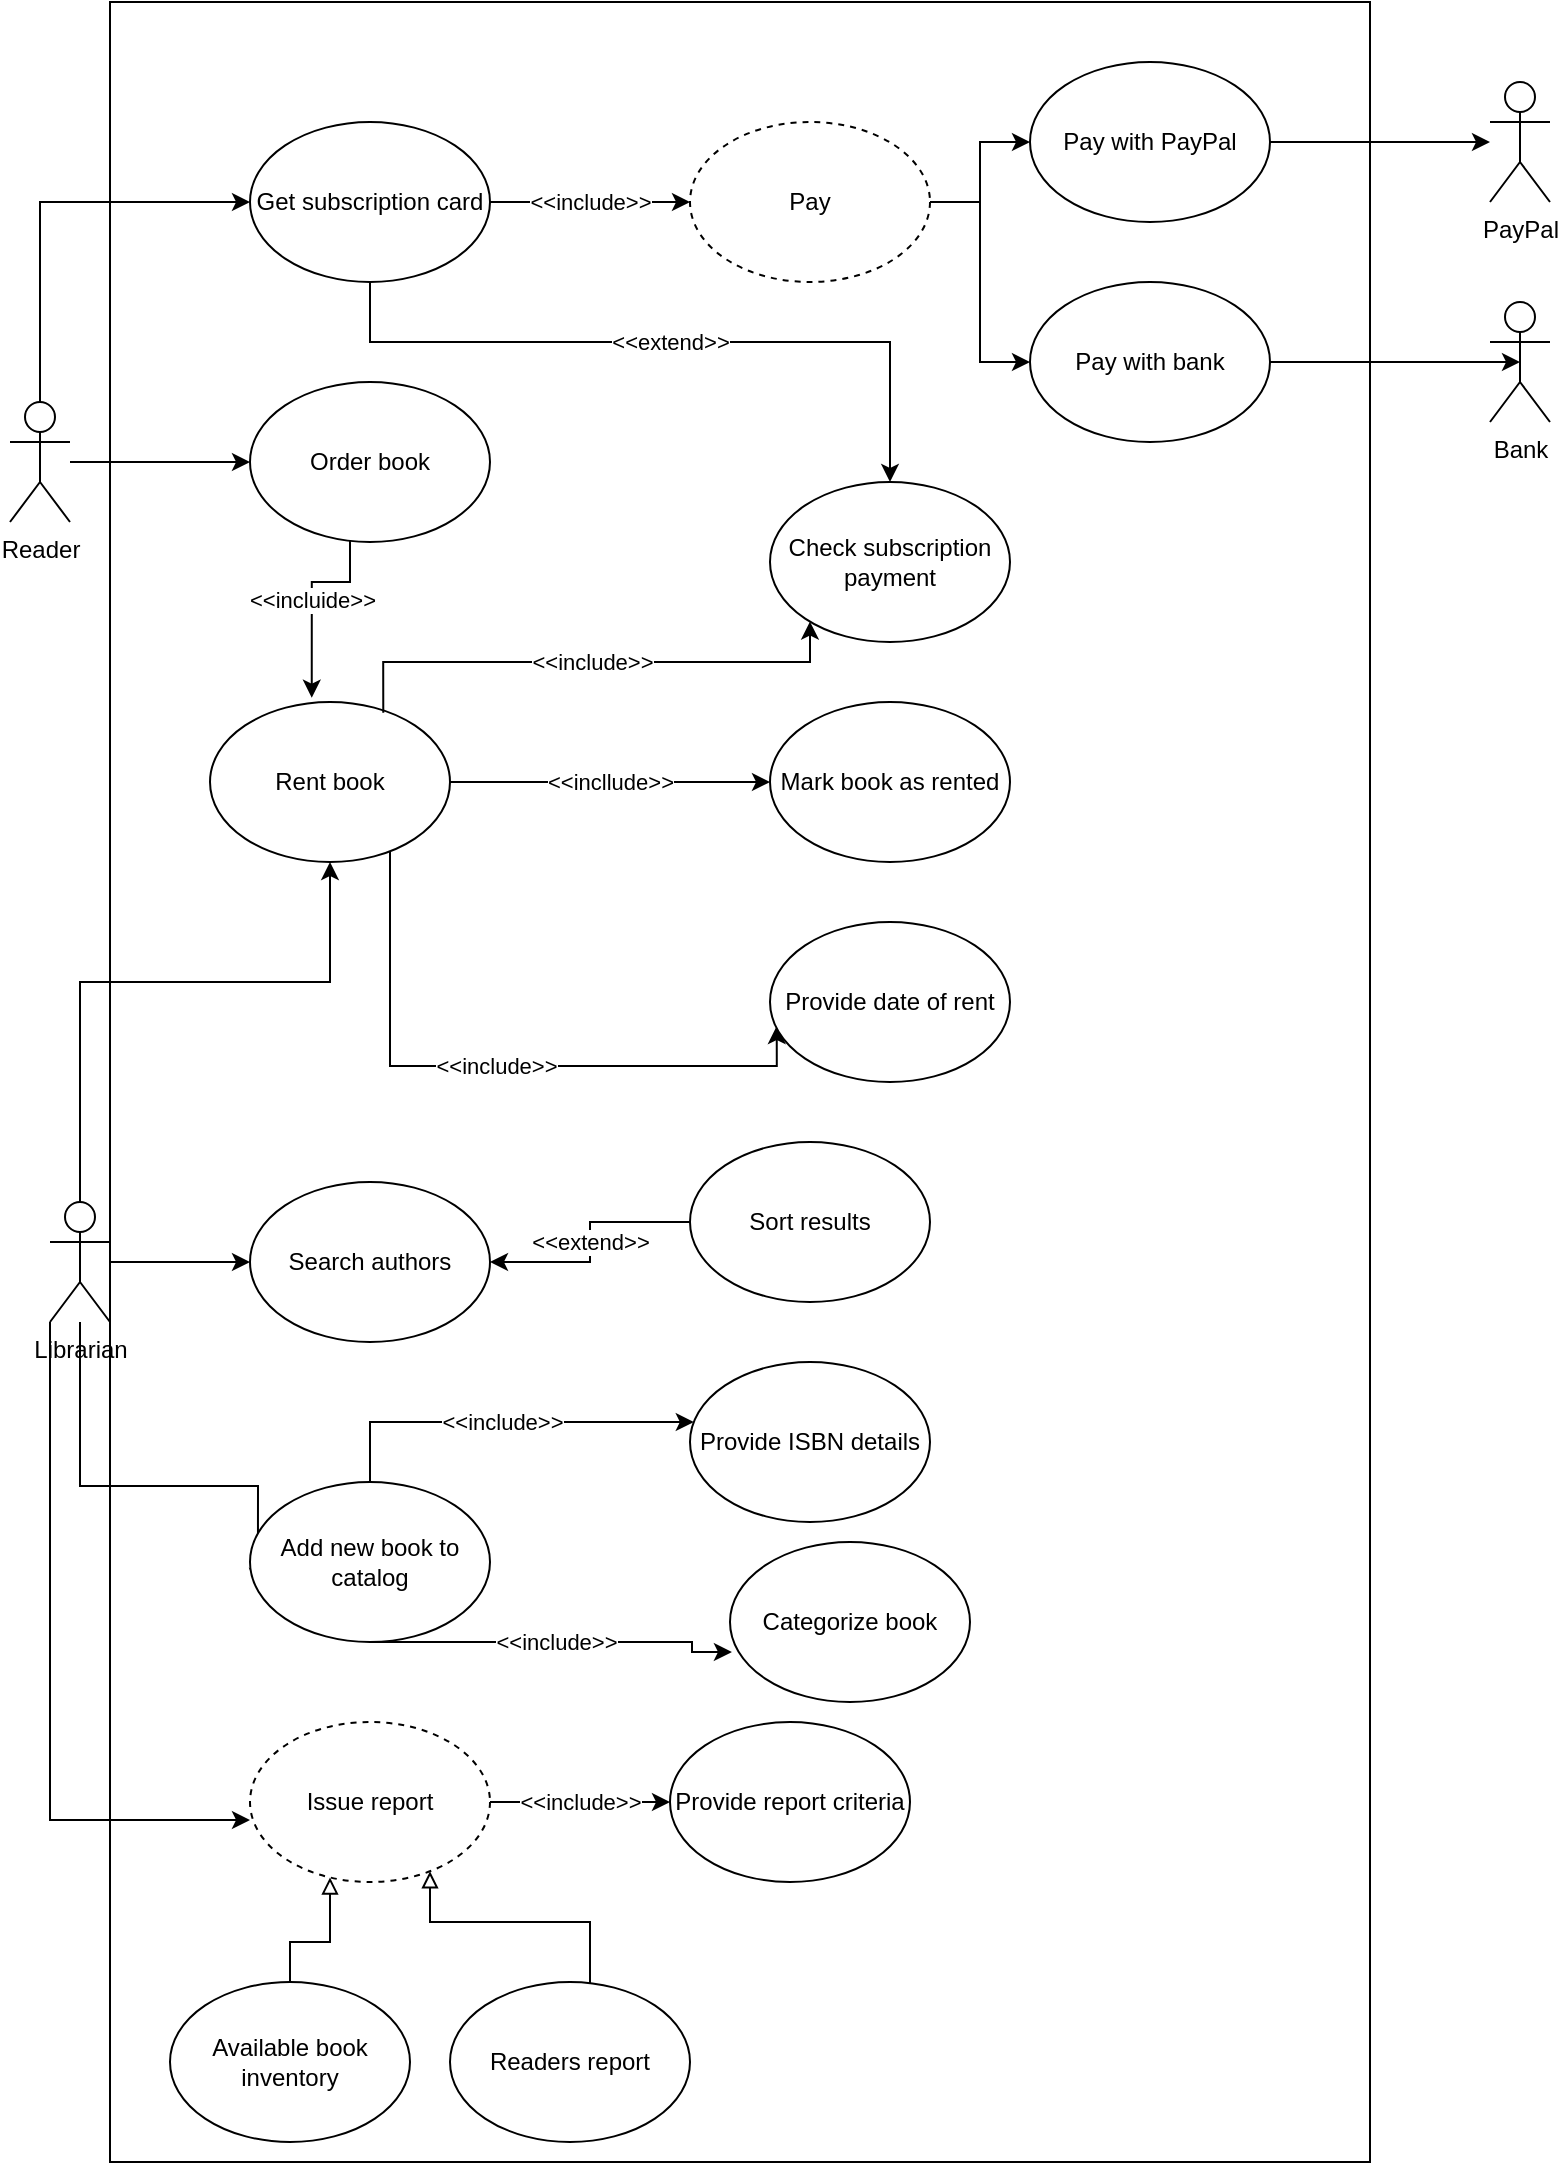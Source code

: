 <mxfile version="15.5.9"><diagram id="fwvCdL1692Xbh_qZWH8l" name="lab-01-use-case"><mxGraphModel dx="1422" dy="766" grid="1" gridSize="10" guides="1" tooltips="1" connect="1" arrows="1" fold="1" page="1" pageScale="1" pageWidth="850" pageHeight="1100" math="0" shadow="0"><root><mxCell id="0"/><mxCell id="1" parent="0"/><mxCell id="c_p8ajwpkvLLJaVQn7cA-35" value="" style="rounded=0;whiteSpace=wrap;html=1;strokeColor=default;" vertex="1" parent="1"><mxGeometry x="60" y="10" width="630" height="1080" as="geometry"/></mxCell><mxCell id="c_p8ajwpkvLLJaVQn7cA-32" value="&amp;lt;&amp;lt;incllude&amp;gt;&amp;gt;" style="edgeStyle=orthogonalEdgeStyle;rounded=0;orthogonalLoop=1;jettySize=auto;html=1;endArrow=classic;endFill=1;" edge="1" parent="1" source="K0Y2ng4Hr_tqsVySQrhE-3" target="K0Y2ng4Hr_tqsVySQrhE-26"><mxGeometry relative="1" as="geometry"/></mxCell><mxCell id="c_p8ajwpkvLLJaVQn7cA-33" value="&amp;lt;&amp;lt;include&amp;gt;&amp;gt;" style="edgeStyle=orthogonalEdgeStyle;rounded=0;orthogonalLoop=1;jettySize=auto;html=1;entryX=0.028;entryY=0.65;entryDx=0;entryDy=0;entryPerimeter=0;endArrow=classic;endFill=1;" edge="1" parent="1" source="K0Y2ng4Hr_tqsVySQrhE-3" target="K0Y2ng4Hr_tqsVySQrhE-55"><mxGeometry relative="1" as="geometry"><Array as="points"><mxPoint x="200" y="542"/></Array></mxGeometry></mxCell><mxCell id="K0Y2ng4Hr_tqsVySQrhE-3" value="Rent book" style="ellipse;whiteSpace=wrap;html=1;" parent="1" vertex="1"><mxGeometry x="110" y="360" width="120" height="80" as="geometry"/></mxCell><mxCell id="K0Y2ng4Hr_tqsVySQrhE-50" value="&amp;lt;&amp;lt;include&amp;gt;&amp;gt;" style="edgeStyle=orthogonalEdgeStyle;rounded=0;orthogonalLoop=1;jettySize=auto;html=1;exitX=0.722;exitY=0.067;exitDx=0;exitDy=0;exitPerimeter=0;" parent="1" source="K0Y2ng4Hr_tqsVySQrhE-3" target="K0Y2ng4Hr_tqsVySQrhE-49" edge="1"><mxGeometry relative="1" as="geometry"><mxPoint x="250" y="340" as="sourcePoint"/><Array as="points"><mxPoint x="197" y="340"/><mxPoint x="410" y="340"/></Array></mxGeometry></mxCell><mxCell id="c_p8ajwpkvLLJaVQn7cA-4" style="edgeStyle=orthogonalEdgeStyle;rounded=0;orthogonalLoop=1;jettySize=auto;html=1;endArrow=classic;endFill=1;" edge="1" parent="1" source="K0Y2ng4Hr_tqsVySQrhE-8" target="K0Y2ng4Hr_tqsVySQrhE-3"><mxGeometry relative="1" as="geometry"><Array as="points"><mxPoint x="45" y="500"/></Array></mxGeometry></mxCell><mxCell id="c_p8ajwpkvLLJaVQn7cA-5" style="edgeStyle=orthogonalEdgeStyle;rounded=0;orthogonalLoop=1;jettySize=auto;html=1;entryX=0;entryY=0.5;entryDx=0;entryDy=0;endArrow=classic;endFill=1;" edge="1" parent="1" source="K0Y2ng4Hr_tqsVySQrhE-8" target="K0Y2ng4Hr_tqsVySQrhE-45"><mxGeometry relative="1" as="geometry"/></mxCell><mxCell id="c_p8ajwpkvLLJaVQn7cA-6" style="edgeStyle=orthogonalEdgeStyle;rounded=0;orthogonalLoop=1;jettySize=auto;html=1;entryX=0.033;entryY=0.65;entryDx=0;entryDy=0;entryPerimeter=0;endArrow=classic;endFill=1;" edge="1" parent="1" source="K0Y2ng4Hr_tqsVySQrhE-8" target="K0Y2ng4Hr_tqsVySQrhE-22"><mxGeometry relative="1" as="geometry"><Array as="points"><mxPoint x="45" y="752"/></Array></mxGeometry></mxCell><mxCell id="c_p8ajwpkvLLJaVQn7cA-7" style="edgeStyle=orthogonalEdgeStyle;rounded=0;orthogonalLoop=1;jettySize=auto;html=1;entryX=0;entryY=0.613;entryDx=0;entryDy=0;entryPerimeter=0;endArrow=classic;endFill=1;" edge="1" parent="1" source="K0Y2ng4Hr_tqsVySQrhE-8" target="K0Y2ng4Hr_tqsVySQrhE-9"><mxGeometry relative="1" as="geometry"><Array as="points"><mxPoint x="30" y="919"/></Array></mxGeometry></mxCell><mxCell id="K0Y2ng4Hr_tqsVySQrhE-8" value="Librarian" style="shape=umlActor;verticalLabelPosition=bottom;verticalAlign=top;html=1;outlineConnect=0;" parent="1" vertex="1"><mxGeometry x="30" y="610" width="30" height="60" as="geometry"/></mxCell><mxCell id="K0Y2ng4Hr_tqsVySQrhE-14" value="&amp;lt;&amp;lt;include&amp;gt;&amp;gt;" style="edgeStyle=orthogonalEdgeStyle;rounded=0;orthogonalLoop=1;jettySize=auto;html=1;entryX=0;entryY=0.5;entryDx=0;entryDy=0;" parent="1" source="K0Y2ng4Hr_tqsVySQrhE-9" target="K0Y2ng4Hr_tqsVySQrhE-13" edge="1"><mxGeometry relative="1" as="geometry"><mxPoint x="262" y="930" as="sourcePoint"/><mxPoint x="440" y="930" as="targetPoint"/></mxGeometry></mxCell><mxCell id="K0Y2ng4Hr_tqsVySQrhE-59" style="edgeStyle=orthogonalEdgeStyle;rounded=0;orthogonalLoop=1;jettySize=auto;html=1;endArrow=block;endFill=0;" parent="1" source="K0Y2ng4Hr_tqsVySQrhE-57" target="K0Y2ng4Hr_tqsVySQrhE-9" edge="1"><mxGeometry relative="1" as="geometry"><Array as="points"><mxPoint x="300" y="970"/><mxPoint x="220" y="970"/></Array></mxGeometry></mxCell><mxCell id="K0Y2ng4Hr_tqsVySQrhE-9" value="Issue report" style="ellipse;whiteSpace=wrap;html=1;dashed=1;" parent="1" vertex="1"><mxGeometry x="130" y="870" width="120" height="80" as="geometry"/></mxCell><mxCell id="K0Y2ng4Hr_tqsVySQrhE-13" value="Provide report criteria" style="ellipse;whiteSpace=wrap;html=1;" parent="1" vertex="1"><mxGeometry x="340" y="870" width="120" height="80" as="geometry"/></mxCell><mxCell id="K0Y2ng4Hr_tqsVySQrhE-40" value="&amp;lt;&amp;lt;include&amp;gt;&amp;gt;" style="edgeStyle=orthogonalEdgeStyle;rounded=0;orthogonalLoop=1;jettySize=auto;html=1;" parent="1" source="K0Y2ng4Hr_tqsVySQrhE-22" target="K0Y2ng4Hr_tqsVySQrhE-39" edge="1"><mxGeometry relative="1" as="geometry"><Array as="points"><mxPoint x="190" y="720"/></Array></mxGeometry></mxCell><mxCell id="K0Y2ng4Hr_tqsVySQrhE-42" value="&amp;lt;&amp;lt;include&amp;gt;&amp;gt;" style="edgeStyle=orthogonalEdgeStyle;rounded=0;orthogonalLoop=1;jettySize=auto;html=1;entryX=0.008;entryY=0.688;entryDx=0;entryDy=0;entryPerimeter=0;" parent="1" source="K0Y2ng4Hr_tqsVySQrhE-22" target="K0Y2ng4Hr_tqsVySQrhE-41" edge="1"><mxGeometry relative="1" as="geometry"><mxPoint x="191" y="760" as="sourcePoint"/><mxPoint x="260" y="830" as="targetPoint"/><Array as="points"><mxPoint x="351" y="830"/></Array></mxGeometry></mxCell><mxCell id="K0Y2ng4Hr_tqsVySQrhE-22" value="Add new book to catalog" style="ellipse;whiteSpace=wrap;html=1;" parent="1" vertex="1"><mxGeometry x="130" y="750" width="120" height="80" as="geometry"/></mxCell><mxCell id="K0Y2ng4Hr_tqsVySQrhE-26" value="Mark book as rented" style="ellipse;whiteSpace=wrap;html=1;" parent="1" vertex="1"><mxGeometry x="390" y="360" width="120" height="80" as="geometry"/></mxCell><mxCell id="K0Y2ng4Hr_tqsVySQrhE-39" value="Provide ISBN details" style="ellipse;whiteSpace=wrap;html=1;" parent="1" vertex="1"><mxGeometry x="350" y="690" width="120" height="80" as="geometry"/></mxCell><mxCell id="K0Y2ng4Hr_tqsVySQrhE-41" value="Categorize book" style="ellipse;whiteSpace=wrap;html=1;" parent="1" vertex="1"><mxGeometry x="370" y="780" width="120" height="80" as="geometry"/></mxCell><mxCell id="K0Y2ng4Hr_tqsVySQrhE-48" value="&amp;lt;&amp;lt;extend&amp;gt;&amp;gt;" style="edgeStyle=orthogonalEdgeStyle;rounded=0;orthogonalLoop=1;jettySize=auto;html=1;" parent="1" source="K0Y2ng4Hr_tqsVySQrhE-47" target="K0Y2ng4Hr_tqsVySQrhE-45" edge="1"><mxGeometry relative="1" as="geometry"/></mxCell><mxCell id="K0Y2ng4Hr_tqsVySQrhE-45" value="Search authors" style="ellipse;whiteSpace=wrap;html=1;" parent="1" vertex="1"><mxGeometry x="130" y="600" width="120" height="80" as="geometry"/></mxCell><mxCell id="K0Y2ng4Hr_tqsVySQrhE-47" value="Sort results" style="ellipse;whiteSpace=wrap;html=1;" parent="1" vertex="1"><mxGeometry x="350" y="580" width="120" height="80" as="geometry"/></mxCell><mxCell id="c_p8ajwpkvLLJaVQn7cA-37" value="&amp;lt;&amp;lt;extend&amp;gt;&amp;gt;" style="edgeStyle=orthogonalEdgeStyle;rounded=0;orthogonalLoop=1;jettySize=auto;html=1;endArrow=classic;endFill=1;exitX=0.5;exitY=1;exitDx=0;exitDy=0;" edge="1" parent="1" source="c_p8ajwpkvLLJaVQn7cA-9" target="K0Y2ng4Hr_tqsVySQrhE-49"><mxGeometry relative="1" as="geometry"><Array as="points"><mxPoint x="190" y="180"/><mxPoint x="450" y="180"/></Array></mxGeometry></mxCell><mxCell id="K0Y2ng4Hr_tqsVySQrhE-49" value="Check subscription payment" style="ellipse;whiteSpace=wrap;html=1;" parent="1" vertex="1"><mxGeometry x="390" y="250" width="120" height="80" as="geometry"/></mxCell><mxCell id="K0Y2ng4Hr_tqsVySQrhE-55" value="Provide date of rent" style="ellipse;whiteSpace=wrap;html=1;" parent="1" vertex="1"><mxGeometry x="390" y="470" width="120" height="80" as="geometry"/></mxCell><mxCell id="K0Y2ng4Hr_tqsVySQrhE-58" style="edgeStyle=orthogonalEdgeStyle;rounded=0;orthogonalLoop=1;jettySize=auto;html=1;endArrow=block;endFill=0;" parent="1" source="K0Y2ng4Hr_tqsVySQrhE-56" target="K0Y2ng4Hr_tqsVySQrhE-9" edge="1"><mxGeometry relative="1" as="geometry"><Array as="points"><mxPoint x="150" y="980"/><mxPoint x="170" y="980"/></Array></mxGeometry></mxCell><mxCell id="K0Y2ng4Hr_tqsVySQrhE-56" value="Available book inventory" style="ellipse;whiteSpace=wrap;html=1;" parent="1" vertex="1"><mxGeometry x="90" y="1000" width="120" height="80" as="geometry"/></mxCell><mxCell id="K0Y2ng4Hr_tqsVySQrhE-57" value="Readers report" style="ellipse;whiteSpace=wrap;html=1;" parent="1" vertex="1"><mxGeometry x="230" y="1000" width="120" height="80" as="geometry"/></mxCell><mxCell id="c_p8ajwpkvLLJaVQn7cA-25" style="edgeStyle=orthogonalEdgeStyle;rounded=0;orthogonalLoop=1;jettySize=auto;html=1;entryX=0;entryY=0.5;entryDx=0;entryDy=0;endArrow=classic;endFill=1;" edge="1" parent="1" source="c_p8ajwpkvLLJaVQn7cA-8" target="c_p8ajwpkvLLJaVQn7cA-9"><mxGeometry relative="1" as="geometry"><Array as="points"><mxPoint x="25" y="110"/></Array></mxGeometry></mxCell><mxCell id="c_p8ajwpkvLLJaVQn7cA-26" style="edgeStyle=orthogonalEdgeStyle;rounded=0;orthogonalLoop=1;jettySize=auto;html=1;endArrow=classic;endFill=1;" edge="1" parent="1" source="c_p8ajwpkvLLJaVQn7cA-8" target="c_p8ajwpkvLLJaVQn7cA-24"><mxGeometry relative="1" as="geometry"><Array as="points"><mxPoint x="55" y="240"/></Array></mxGeometry></mxCell><mxCell id="c_p8ajwpkvLLJaVQn7cA-8" value="Reader" style="shape=umlActor;verticalLabelPosition=bottom;verticalAlign=top;html=1;outlineConnect=0;" vertex="1" parent="1"><mxGeometry x="10" y="210" width="30" height="60" as="geometry"/></mxCell><mxCell id="c_p8ajwpkvLLJaVQn7cA-13" value="&amp;lt;&amp;lt;include&amp;gt;&amp;gt;" style="edgeStyle=orthogonalEdgeStyle;rounded=0;orthogonalLoop=1;jettySize=auto;html=1;endArrow=classic;endFill=1;" edge="1" parent="1" source="c_p8ajwpkvLLJaVQn7cA-9" target="c_p8ajwpkvLLJaVQn7cA-12"><mxGeometry relative="1" as="geometry"/></mxCell><mxCell id="c_p8ajwpkvLLJaVQn7cA-9" value="Get subscription card" style="ellipse;whiteSpace=wrap;html=1;" vertex="1" parent="1"><mxGeometry x="130" y="70" width="120" height="80" as="geometry"/></mxCell><mxCell id="c_p8ajwpkvLLJaVQn7cA-16" value="" style="edgeStyle=orthogonalEdgeStyle;rounded=0;orthogonalLoop=1;jettySize=auto;html=1;endArrow=classic;endFill=1;" edge="1" parent="1" source="c_p8ajwpkvLLJaVQn7cA-12" target="c_p8ajwpkvLLJaVQn7cA-15"><mxGeometry relative="1" as="geometry"/></mxCell><mxCell id="c_p8ajwpkvLLJaVQn7cA-19" value="" style="edgeStyle=orthogonalEdgeStyle;rounded=0;orthogonalLoop=1;jettySize=auto;html=1;endArrow=classic;endFill=1;" edge="1" parent="1" source="c_p8ajwpkvLLJaVQn7cA-12" target="c_p8ajwpkvLLJaVQn7cA-18"><mxGeometry relative="1" as="geometry"/></mxCell><mxCell id="c_p8ajwpkvLLJaVQn7cA-12" value="Pay" style="ellipse;whiteSpace=wrap;html=1;strokeColor=default;dashed=1;" vertex="1" parent="1"><mxGeometry x="350" y="70" width="120" height="80" as="geometry"/></mxCell><mxCell id="c_p8ajwpkvLLJaVQn7cA-14" value="Bank" style="shape=umlActor;verticalLabelPosition=bottom;verticalAlign=top;html=1;outlineConnect=0;" vertex="1" parent="1"><mxGeometry x="750" y="160" width="30" height="60" as="geometry"/></mxCell><mxCell id="c_p8ajwpkvLLJaVQn7cA-22" style="edgeStyle=orthogonalEdgeStyle;rounded=0;orthogonalLoop=1;jettySize=auto;html=1;endArrow=classic;endFill=1;" edge="1" parent="1" source="c_p8ajwpkvLLJaVQn7cA-15" target="c_p8ajwpkvLLJaVQn7cA-21"><mxGeometry relative="1" as="geometry"/></mxCell><mxCell id="c_p8ajwpkvLLJaVQn7cA-15" value="Pay with PayPal" style="ellipse;whiteSpace=wrap;html=1;" vertex="1" parent="1"><mxGeometry x="520" y="40" width="120" height="80" as="geometry"/></mxCell><mxCell id="c_p8ajwpkvLLJaVQn7cA-23" style="edgeStyle=orthogonalEdgeStyle;rounded=0;orthogonalLoop=1;jettySize=auto;html=1;entryX=0.5;entryY=0.5;entryDx=0;entryDy=0;entryPerimeter=0;endArrow=classic;endFill=1;" edge="1" parent="1" source="c_p8ajwpkvLLJaVQn7cA-18" target="c_p8ajwpkvLLJaVQn7cA-14"><mxGeometry relative="1" as="geometry"/></mxCell><mxCell id="c_p8ajwpkvLLJaVQn7cA-18" value="Pay with bank" style="ellipse;whiteSpace=wrap;html=1;" vertex="1" parent="1"><mxGeometry x="520" y="150" width="120" height="80" as="geometry"/></mxCell><mxCell id="c_p8ajwpkvLLJaVQn7cA-21" value="PayPal" style="shape=umlActor;verticalLabelPosition=bottom;verticalAlign=top;html=1;outlineConnect=0;" vertex="1" parent="1"><mxGeometry x="750" y="50" width="30" height="60" as="geometry"/></mxCell><mxCell id="c_p8ajwpkvLLJaVQn7cA-27" value="&amp;lt;&amp;lt;incluide&amp;gt;&amp;gt;" style="edgeStyle=orthogonalEdgeStyle;rounded=0;orthogonalLoop=1;jettySize=auto;html=1;entryX=0.424;entryY=-0.027;entryDx=0;entryDy=0;endArrow=classic;endFill=1;entryPerimeter=0;" edge="1" parent="1" source="c_p8ajwpkvLLJaVQn7cA-24" target="K0Y2ng4Hr_tqsVySQrhE-3"><mxGeometry relative="1" as="geometry"><mxPoint x="190" y="300" as="targetPoint"/><Array as="points"><mxPoint x="180" y="300"/><mxPoint x="161" y="300"/></Array></mxGeometry></mxCell><mxCell id="c_p8ajwpkvLLJaVQn7cA-24" value="Order book" style="ellipse;whiteSpace=wrap;html=1;" vertex="1" parent="1"><mxGeometry x="130" y="200" width="120" height="80" as="geometry"/></mxCell></root></mxGraphModel></diagram></mxfile>